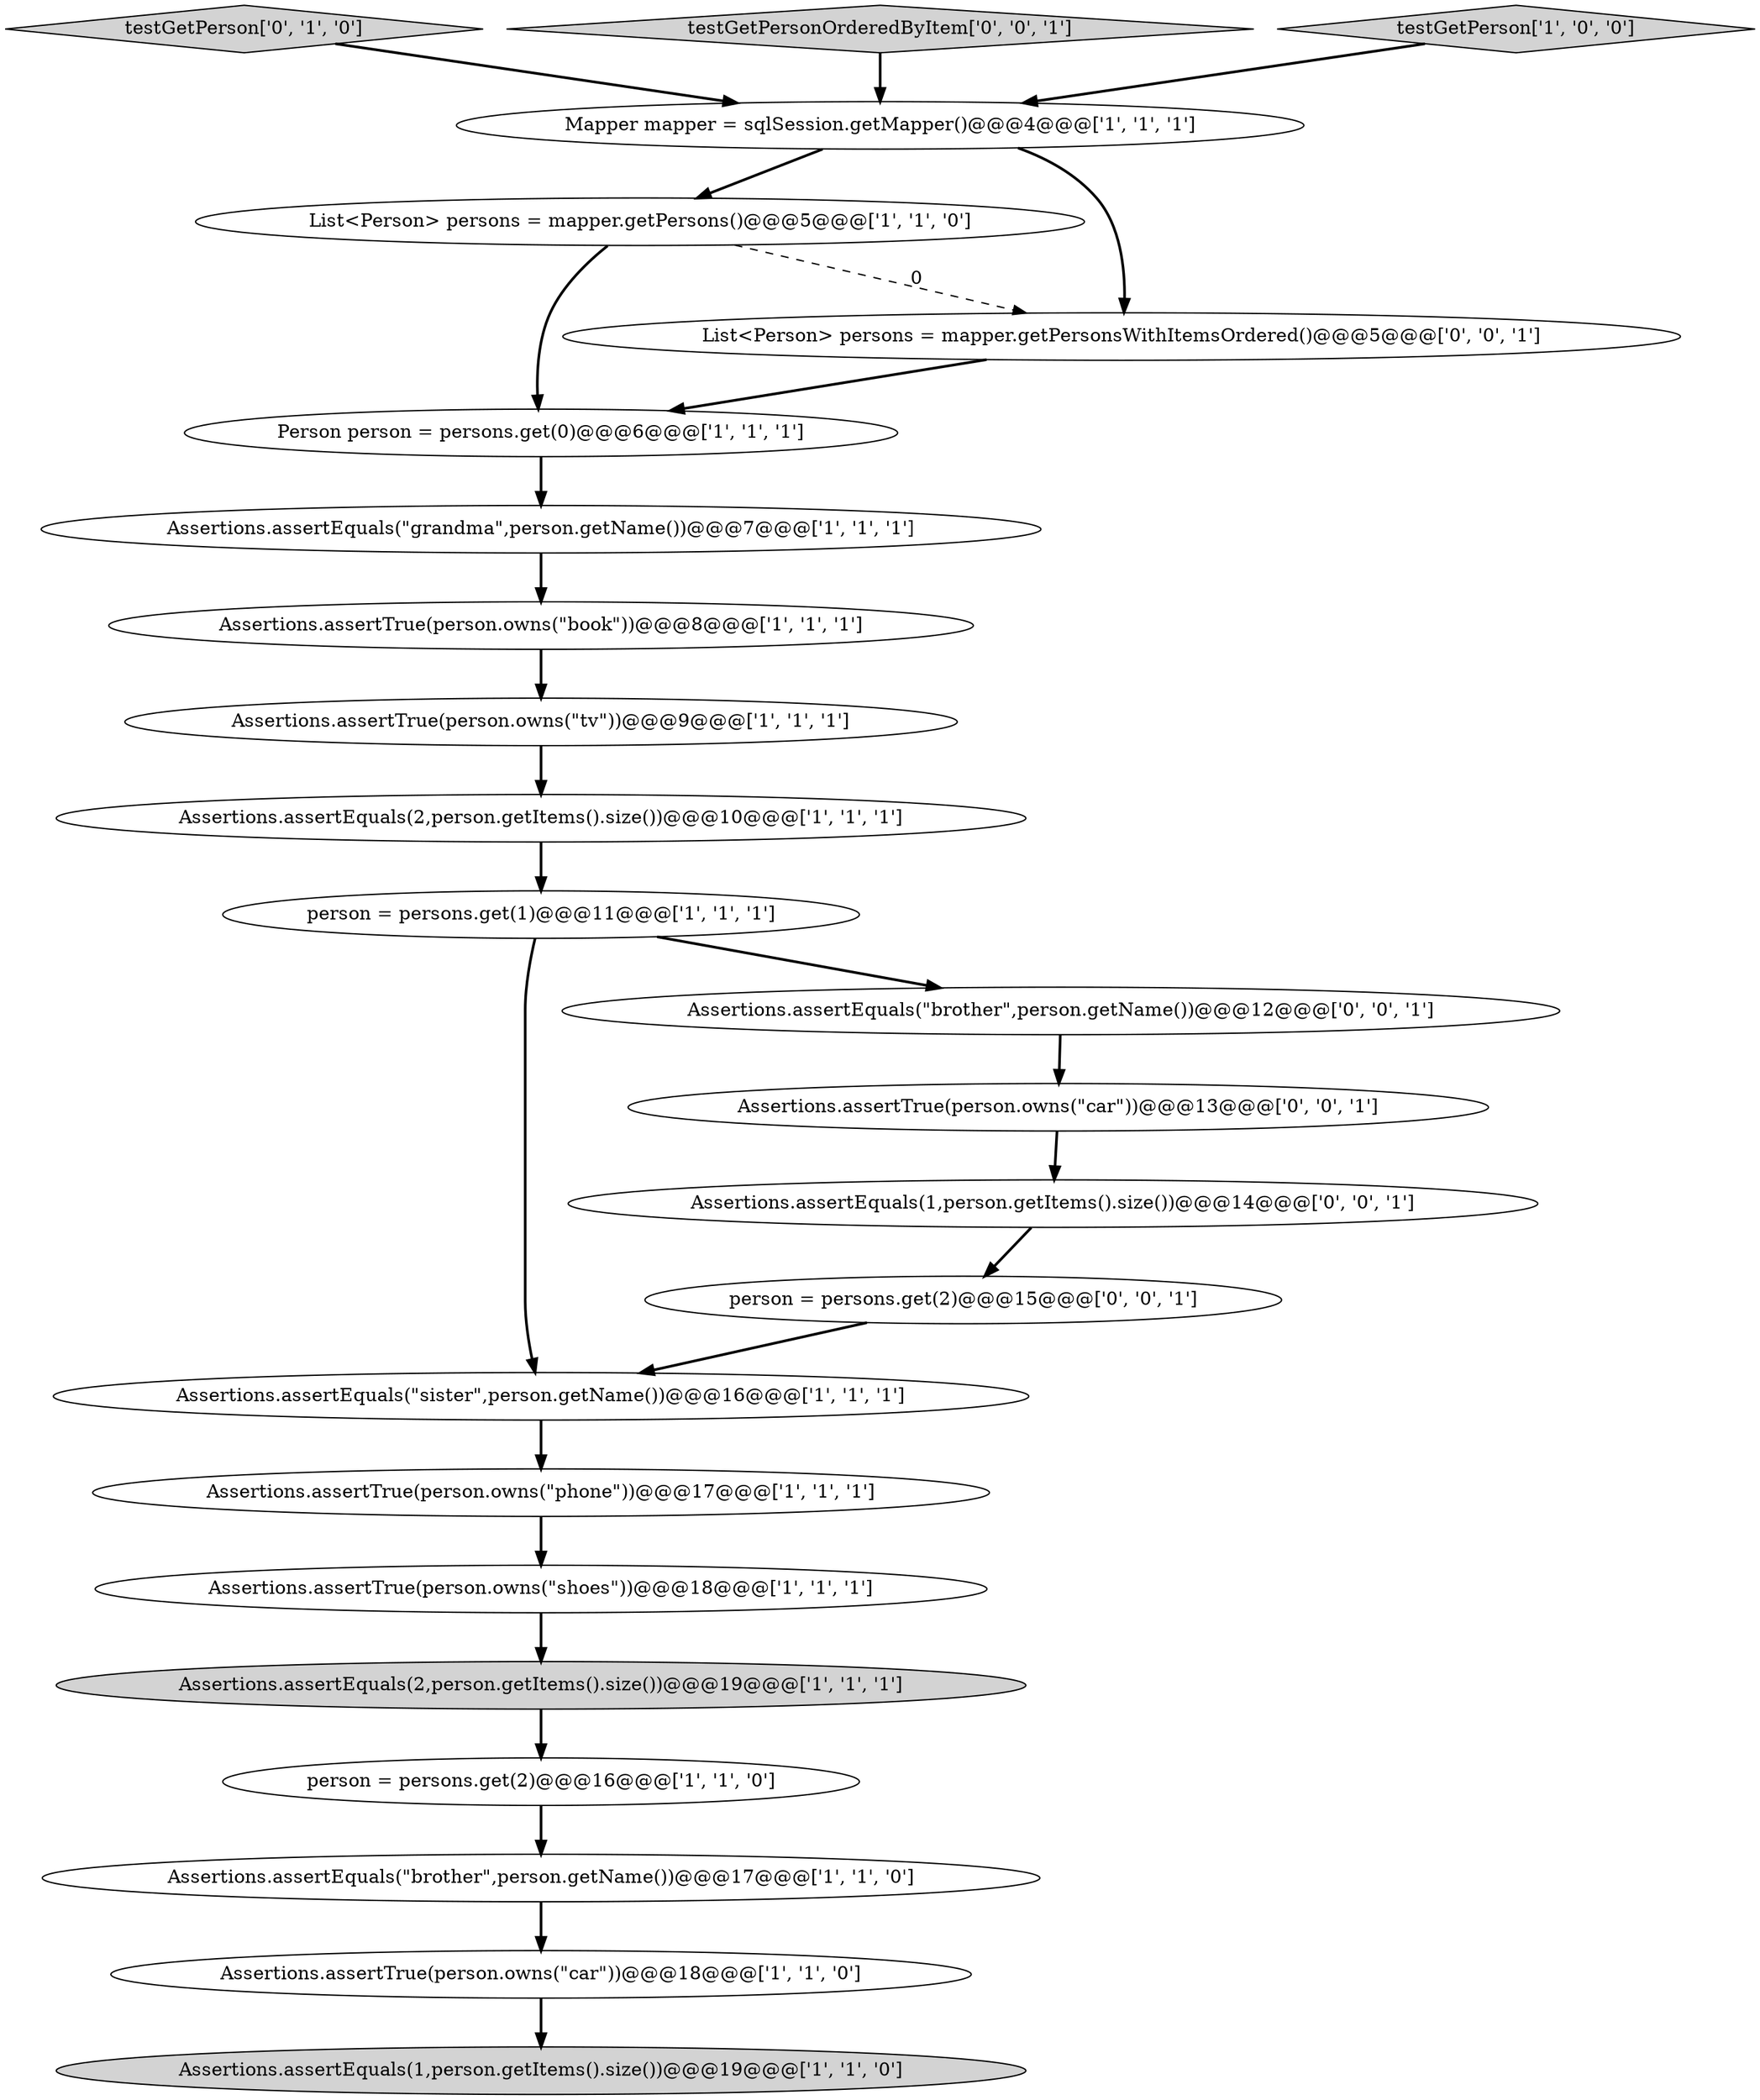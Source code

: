 digraph {
8 [style = filled, label = "Assertions.assertEquals(\"sister\",person.getName())@@@16@@@['1', '1', '1']", fillcolor = white, shape = ellipse image = "AAA0AAABBB1BBB"];
9 [style = filled, label = "Assertions.assertTrue(person.owns(\"shoes\"))@@@18@@@['1', '1', '1']", fillcolor = white, shape = ellipse image = "AAA0AAABBB1BBB"];
18 [style = filled, label = "person = persons.get(2)@@@15@@@['0', '0', '1']", fillcolor = white, shape = ellipse image = "AAA0AAABBB3BBB"];
17 [style = filled, label = "testGetPerson['0', '1', '0']", fillcolor = lightgray, shape = diamond image = "AAA0AAABBB2BBB"];
13 [style = filled, label = "Assertions.assertEquals(2,person.getItems().size())@@@10@@@['1', '1', '1']", fillcolor = white, shape = ellipse image = "AAA0AAABBB1BBB"];
4 [style = filled, label = "List<Person> persons = mapper.getPersons()@@@5@@@['1', '1', '0']", fillcolor = white, shape = ellipse image = "AAA0AAABBB1BBB"];
19 [style = filled, label = "testGetPersonOrderedByItem['0', '0', '1']", fillcolor = lightgray, shape = diamond image = "AAA0AAABBB3BBB"];
3 [style = filled, label = "Assertions.assertEquals(1,person.getItems().size())@@@19@@@['1', '1', '0']", fillcolor = lightgray, shape = ellipse image = "AAA0AAABBB1BBB"];
16 [style = filled, label = "Assertions.assertEquals(2,person.getItems().size())@@@19@@@['1', '1', '1']", fillcolor = lightgray, shape = ellipse image = "AAA0AAABBB1BBB"];
7 [style = filled, label = "Assertions.assertTrue(person.owns(\"car\"))@@@18@@@['1', '1', '0']", fillcolor = white, shape = ellipse image = "AAA0AAABBB1BBB"];
21 [style = filled, label = "List<Person> persons = mapper.getPersonsWithItemsOrdered()@@@5@@@['0', '0', '1']", fillcolor = white, shape = ellipse image = "AAA0AAABBB3BBB"];
14 [style = filled, label = "person = persons.get(2)@@@16@@@['1', '1', '0']", fillcolor = white, shape = ellipse image = "AAA0AAABBB1BBB"];
10 [style = filled, label = "Assertions.assertTrue(person.owns(\"book\"))@@@8@@@['1', '1', '1']", fillcolor = white, shape = ellipse image = "AAA0AAABBB1BBB"];
20 [style = filled, label = "Assertions.assertEquals(\"brother\",person.getName())@@@12@@@['0', '0', '1']", fillcolor = white, shape = ellipse image = "AAA0AAABBB3BBB"];
22 [style = filled, label = "Assertions.assertEquals(1,person.getItems().size())@@@14@@@['0', '0', '1']", fillcolor = white, shape = ellipse image = "AAA0AAABBB3BBB"];
6 [style = filled, label = "Mapper mapper = sqlSession.getMapper()@@@4@@@['1', '1', '1']", fillcolor = white, shape = ellipse image = "AAA0AAABBB1BBB"];
1 [style = filled, label = "Assertions.assertEquals(\"grandma\",person.getName())@@@7@@@['1', '1', '1']", fillcolor = white, shape = ellipse image = "AAA0AAABBB1BBB"];
11 [style = filled, label = "Assertions.assertTrue(person.owns(\"phone\"))@@@17@@@['1', '1', '1']", fillcolor = white, shape = ellipse image = "AAA0AAABBB1BBB"];
15 [style = filled, label = "Assertions.assertEquals(\"brother\",person.getName())@@@17@@@['1', '1', '0']", fillcolor = white, shape = ellipse image = "AAA0AAABBB1BBB"];
0 [style = filled, label = "testGetPerson['1', '0', '0']", fillcolor = lightgray, shape = diamond image = "AAA0AAABBB1BBB"];
12 [style = filled, label = "person = persons.get(1)@@@11@@@['1', '1', '1']", fillcolor = white, shape = ellipse image = "AAA0AAABBB1BBB"];
23 [style = filled, label = "Assertions.assertTrue(person.owns(\"car\"))@@@13@@@['0', '0', '1']", fillcolor = white, shape = ellipse image = "AAA0AAABBB3BBB"];
2 [style = filled, label = "Assertions.assertTrue(person.owns(\"tv\"))@@@9@@@['1', '1', '1']", fillcolor = white, shape = ellipse image = "AAA0AAABBB1BBB"];
5 [style = filled, label = "Person person = persons.get(0)@@@6@@@['1', '1', '1']", fillcolor = white, shape = ellipse image = "AAA0AAABBB1BBB"];
15->7 [style = bold, label=""];
17->6 [style = bold, label=""];
0->6 [style = bold, label=""];
6->21 [style = bold, label=""];
12->20 [style = bold, label=""];
11->9 [style = bold, label=""];
19->6 [style = bold, label=""];
4->21 [style = dashed, label="0"];
9->16 [style = bold, label=""];
7->3 [style = bold, label=""];
2->13 [style = bold, label=""];
21->5 [style = bold, label=""];
5->1 [style = bold, label=""];
6->4 [style = bold, label=""];
22->18 [style = bold, label=""];
13->12 [style = bold, label=""];
23->22 [style = bold, label=""];
20->23 [style = bold, label=""];
12->8 [style = bold, label=""];
16->14 [style = bold, label=""];
10->2 [style = bold, label=""];
14->15 [style = bold, label=""];
18->8 [style = bold, label=""];
1->10 [style = bold, label=""];
8->11 [style = bold, label=""];
4->5 [style = bold, label=""];
}
